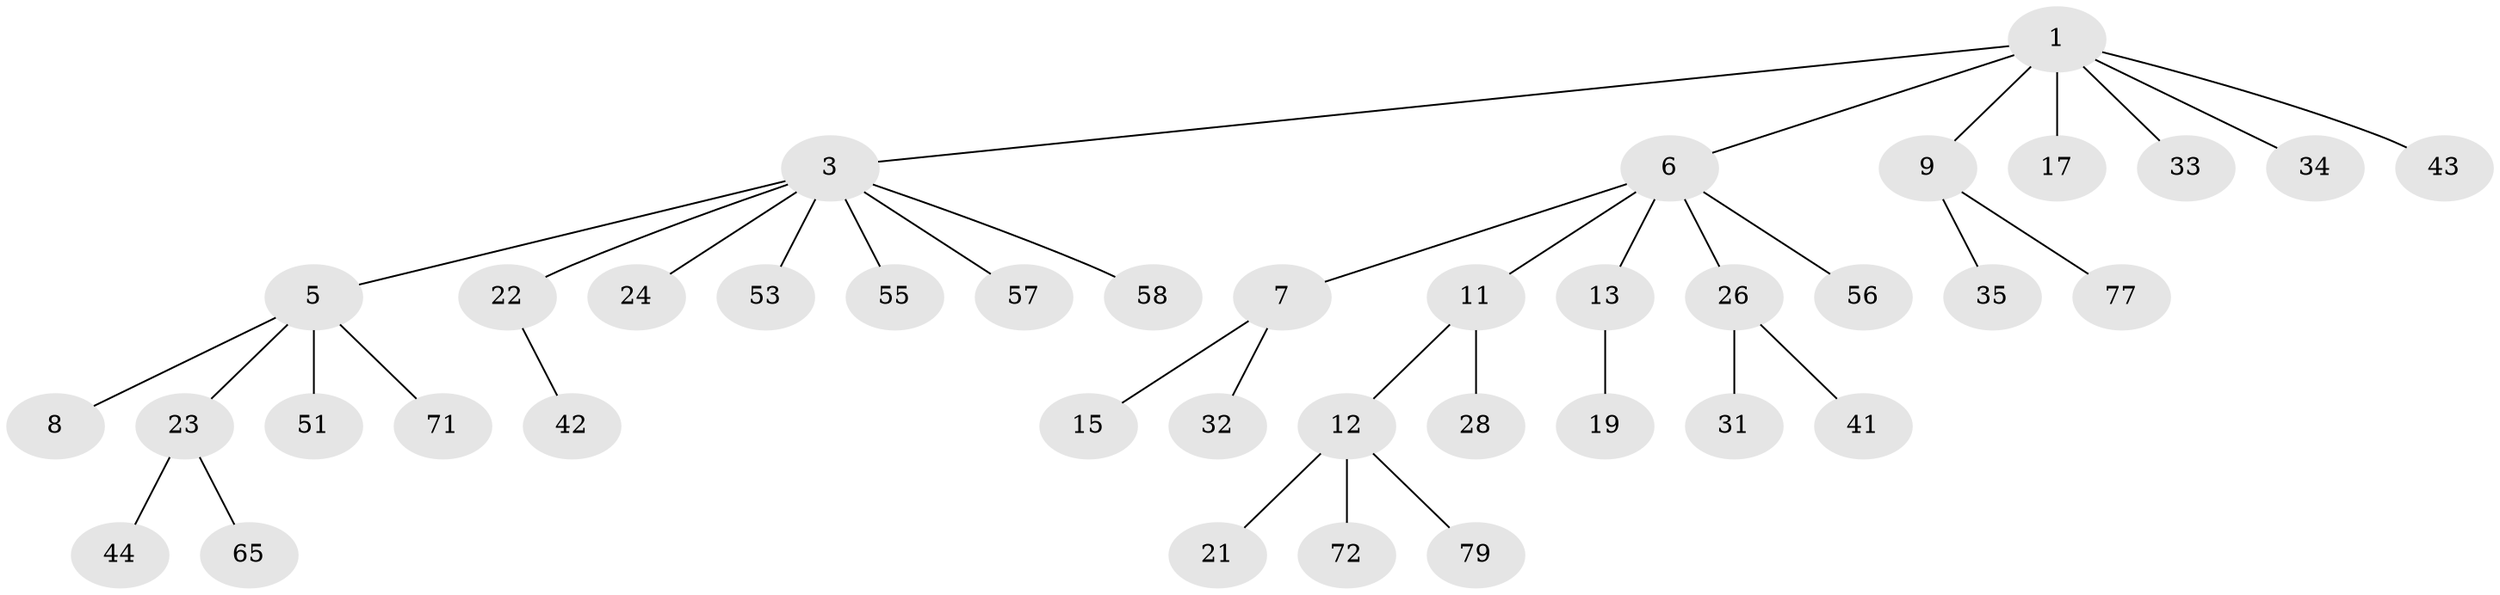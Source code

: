 // original degree distribution, {5: 0.0379746835443038, 4: 0.06329113924050633, 6: 0.02531645569620253, 2: 0.27848101265822783, 3: 0.11392405063291139, 1: 0.4810126582278481}
// Generated by graph-tools (version 1.1) at 2025/15/03/09/25 04:15:35]
// undirected, 39 vertices, 38 edges
graph export_dot {
graph [start="1"]
  node [color=gray90,style=filled];
  1 [super="+2"];
  3 [super="+4+59+20+18+36"];
  5;
  6;
  7 [super="+37+16+10"];
  8 [super="+29"];
  9 [super="+25"];
  11 [super="+14"];
  12;
  13;
  15 [super="+75"];
  17 [super="+60"];
  19;
  21 [super="+66"];
  22 [super="+40+74+61+47"];
  23;
  24;
  26 [super="+27"];
  28 [super="+54"];
  31;
  32;
  33;
  34 [super="+48"];
  35;
  41;
  42 [super="+63+49"];
  43 [super="+45"];
  44 [super="+78"];
  51;
  53;
  55;
  56 [super="+76"];
  57;
  58 [super="+73"];
  65;
  71;
  72;
  77;
  79;
  1 -- 3;
  1 -- 9;
  1 -- 17;
  1 -- 34;
  1 -- 43;
  1 -- 6;
  1 -- 33;
  3 -- 57;
  3 -- 5;
  3 -- 22;
  3 -- 24;
  3 -- 58;
  3 -- 53;
  3 -- 55;
  5 -- 8;
  5 -- 23;
  5 -- 51;
  5 -- 71;
  6 -- 7;
  6 -- 11;
  6 -- 13;
  6 -- 26;
  6 -- 56;
  7 -- 32;
  7 -- 15;
  9 -- 35;
  9 -- 77;
  11 -- 12;
  11 -- 28;
  12 -- 21;
  12 -- 72;
  12 -- 79;
  13 -- 19;
  22 -- 42;
  23 -- 44;
  23 -- 65;
  26 -- 41;
  26 -- 31;
}
